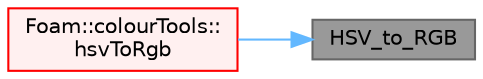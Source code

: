 digraph "HSV_to_RGB"
{
 // LATEX_PDF_SIZE
  bgcolor="transparent";
  edge [fontname=Helvetica,fontsize=10,labelfontname=Helvetica,labelfontsize=10];
  node [fontname=Helvetica,fontsize=10,shape=box,height=0.2,width=0.4];
  rankdir="RL";
  Node1 [id="Node000001",label="HSV_to_RGB",height=0.2,width=0.4,color="gray40", fillcolor="grey60", style="filled", fontcolor="black",tooltip=" "];
  Node1 -> Node2 [id="edge1_Node000001_Node000002",dir="back",color="steelblue1",style="solid",tooltip=" "];
  Node2 [id="Node000002",label="Foam::colourTools::\lhsvToRgb",height=0.2,width=0.4,color="red", fillcolor="#FFF0F0", style="filled",URL="$namespaceFoam_1_1colourTools.html#a6dac910abed667c6996eebeab5a39bee",tooltip=" "];
}
